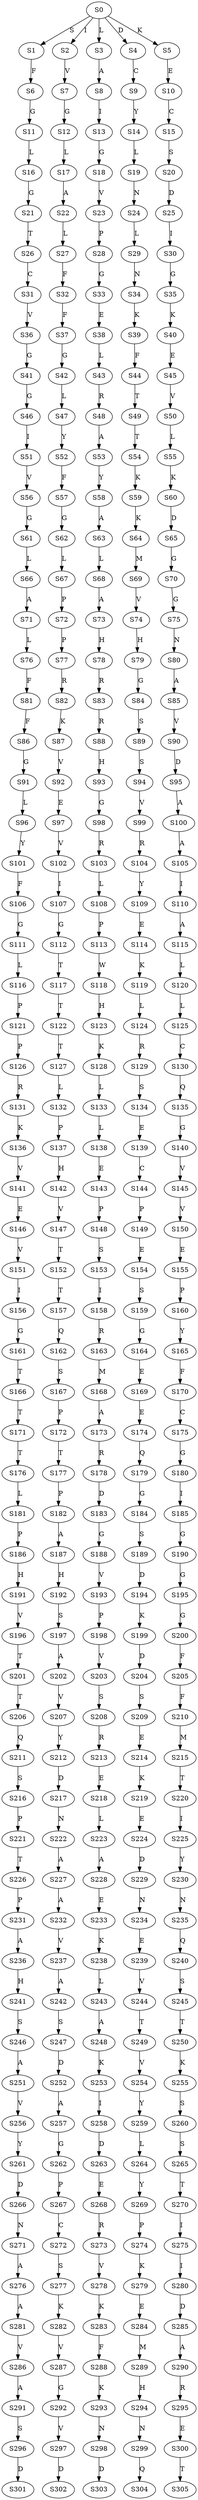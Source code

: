 strict digraph  {
	S0 -> S1 [ label = S ];
	S0 -> S2 [ label = I ];
	S0 -> S3 [ label = L ];
	S0 -> S4 [ label = D ];
	S0 -> S5 [ label = K ];
	S1 -> S6 [ label = F ];
	S2 -> S7 [ label = V ];
	S3 -> S8 [ label = A ];
	S4 -> S9 [ label = C ];
	S5 -> S10 [ label = E ];
	S6 -> S11 [ label = G ];
	S7 -> S12 [ label = G ];
	S8 -> S13 [ label = I ];
	S9 -> S14 [ label = Y ];
	S10 -> S15 [ label = C ];
	S11 -> S16 [ label = L ];
	S12 -> S17 [ label = L ];
	S13 -> S18 [ label = G ];
	S14 -> S19 [ label = L ];
	S15 -> S20 [ label = S ];
	S16 -> S21 [ label = G ];
	S17 -> S22 [ label = A ];
	S18 -> S23 [ label = V ];
	S19 -> S24 [ label = N ];
	S20 -> S25 [ label = D ];
	S21 -> S26 [ label = T ];
	S22 -> S27 [ label = L ];
	S23 -> S28 [ label = P ];
	S24 -> S29 [ label = L ];
	S25 -> S30 [ label = I ];
	S26 -> S31 [ label = C ];
	S27 -> S32 [ label = F ];
	S28 -> S33 [ label = G ];
	S29 -> S34 [ label = N ];
	S30 -> S35 [ label = G ];
	S31 -> S36 [ label = V ];
	S32 -> S37 [ label = F ];
	S33 -> S38 [ label = E ];
	S34 -> S39 [ label = K ];
	S35 -> S40 [ label = K ];
	S36 -> S41 [ label = G ];
	S37 -> S42 [ label = G ];
	S38 -> S43 [ label = L ];
	S39 -> S44 [ label = F ];
	S40 -> S45 [ label = E ];
	S41 -> S46 [ label = G ];
	S42 -> S47 [ label = L ];
	S43 -> S48 [ label = R ];
	S44 -> S49 [ label = T ];
	S45 -> S50 [ label = V ];
	S46 -> S51 [ label = I ];
	S47 -> S52 [ label = Y ];
	S48 -> S53 [ label = A ];
	S49 -> S54 [ label = T ];
	S50 -> S55 [ label = L ];
	S51 -> S56 [ label = V ];
	S52 -> S57 [ label = F ];
	S53 -> S58 [ label = Y ];
	S54 -> S59 [ label = K ];
	S55 -> S60 [ label = K ];
	S56 -> S61 [ label = G ];
	S57 -> S62 [ label = G ];
	S58 -> S63 [ label = A ];
	S59 -> S64 [ label = K ];
	S60 -> S65 [ label = D ];
	S61 -> S66 [ label = L ];
	S62 -> S67 [ label = L ];
	S63 -> S68 [ label = L ];
	S64 -> S69 [ label = M ];
	S65 -> S70 [ label = G ];
	S66 -> S71 [ label = A ];
	S67 -> S72 [ label = P ];
	S68 -> S73 [ label = A ];
	S69 -> S74 [ label = V ];
	S70 -> S75 [ label = G ];
	S71 -> S76 [ label = L ];
	S72 -> S77 [ label = P ];
	S73 -> S78 [ label = H ];
	S74 -> S79 [ label = H ];
	S75 -> S80 [ label = N ];
	S76 -> S81 [ label = F ];
	S77 -> S82 [ label = R ];
	S78 -> S83 [ label = R ];
	S79 -> S84 [ label = G ];
	S80 -> S85 [ label = A ];
	S81 -> S86 [ label = F ];
	S82 -> S87 [ label = K ];
	S83 -> S88 [ label = R ];
	S84 -> S89 [ label = S ];
	S85 -> S90 [ label = V ];
	S86 -> S91 [ label = G ];
	S87 -> S92 [ label = V ];
	S88 -> S93 [ label = H ];
	S89 -> S94 [ label = S ];
	S90 -> S95 [ label = D ];
	S91 -> S96 [ label = L ];
	S92 -> S97 [ label = E ];
	S93 -> S98 [ label = G ];
	S94 -> S99 [ label = V ];
	S95 -> S100 [ label = A ];
	S96 -> S101 [ label = Y ];
	S97 -> S102 [ label = V ];
	S98 -> S103 [ label = R ];
	S99 -> S104 [ label = R ];
	S100 -> S105 [ label = A ];
	S101 -> S106 [ label = F ];
	S102 -> S107 [ label = I ];
	S103 -> S108 [ label = L ];
	S104 -> S109 [ label = Y ];
	S105 -> S110 [ label = I ];
	S106 -> S111 [ label = G ];
	S107 -> S112 [ label = G ];
	S108 -> S113 [ label = P ];
	S109 -> S114 [ label = E ];
	S110 -> S115 [ label = A ];
	S111 -> S116 [ label = L ];
	S112 -> S117 [ label = T ];
	S113 -> S118 [ label = W ];
	S114 -> S119 [ label = K ];
	S115 -> S120 [ label = L ];
	S116 -> S121 [ label = P ];
	S117 -> S122 [ label = T ];
	S118 -> S123 [ label = H ];
	S119 -> S124 [ label = L ];
	S120 -> S125 [ label = L ];
	S121 -> S126 [ label = P ];
	S122 -> S127 [ label = T ];
	S123 -> S128 [ label = K ];
	S124 -> S129 [ label = R ];
	S125 -> S130 [ label = C ];
	S126 -> S131 [ label = R ];
	S127 -> S132 [ label = L ];
	S128 -> S133 [ label = L ];
	S129 -> S134 [ label = S ];
	S130 -> S135 [ label = Q ];
	S131 -> S136 [ label = K ];
	S132 -> S137 [ label = P ];
	S133 -> S138 [ label = L ];
	S134 -> S139 [ label = E ];
	S135 -> S140 [ label = G ];
	S136 -> S141 [ label = V ];
	S137 -> S142 [ label = H ];
	S138 -> S143 [ label = E ];
	S139 -> S144 [ label = C ];
	S140 -> S145 [ label = V ];
	S141 -> S146 [ label = E ];
	S142 -> S147 [ label = V ];
	S143 -> S148 [ label = P ];
	S144 -> S149 [ label = P ];
	S145 -> S150 [ label = V ];
	S146 -> S151 [ label = V ];
	S147 -> S152 [ label = T ];
	S148 -> S153 [ label = S ];
	S149 -> S154 [ label = E ];
	S150 -> S155 [ label = E ];
	S151 -> S156 [ label = I ];
	S152 -> S157 [ label = T ];
	S153 -> S158 [ label = I ];
	S154 -> S159 [ label = S ];
	S155 -> S160 [ label = P ];
	S156 -> S161 [ label = G ];
	S157 -> S162 [ label = Q ];
	S158 -> S163 [ label = R ];
	S159 -> S164 [ label = G ];
	S160 -> S165 [ label = Y ];
	S161 -> S166 [ label = T ];
	S162 -> S167 [ label = S ];
	S163 -> S168 [ label = M ];
	S164 -> S169 [ label = E ];
	S165 -> S170 [ label = F ];
	S166 -> S171 [ label = T ];
	S167 -> S172 [ label = P ];
	S168 -> S173 [ label = A ];
	S169 -> S174 [ label = E ];
	S170 -> S175 [ label = C ];
	S171 -> S176 [ label = T ];
	S172 -> S177 [ label = T ];
	S173 -> S178 [ label = R ];
	S174 -> S179 [ label = Q ];
	S175 -> S180 [ label = G ];
	S176 -> S181 [ label = L ];
	S177 -> S182 [ label = P ];
	S178 -> S183 [ label = D ];
	S179 -> S184 [ label = G ];
	S180 -> S185 [ label = I ];
	S181 -> S186 [ label = P ];
	S182 -> S187 [ label = A ];
	S183 -> S188 [ label = G ];
	S184 -> S189 [ label = S ];
	S185 -> S190 [ label = G ];
	S186 -> S191 [ label = H ];
	S187 -> S192 [ label = H ];
	S188 -> S193 [ label = V ];
	S189 -> S194 [ label = D ];
	S190 -> S195 [ label = G ];
	S191 -> S196 [ label = V ];
	S192 -> S197 [ label = S ];
	S193 -> S198 [ label = P ];
	S194 -> S199 [ label = K ];
	S195 -> S200 [ label = G ];
	S196 -> S201 [ label = T ];
	S197 -> S202 [ label = A ];
	S198 -> S203 [ label = V ];
	S199 -> S204 [ label = D ];
	S200 -> S205 [ label = F ];
	S201 -> S206 [ label = T ];
	S202 -> S207 [ label = V ];
	S203 -> S208 [ label = S ];
	S204 -> S209 [ label = S ];
	S205 -> S210 [ label = F ];
	S206 -> S211 [ label = Q ];
	S207 -> S212 [ label = Y ];
	S208 -> S213 [ label = R ];
	S209 -> S214 [ label = E ];
	S210 -> S215 [ label = M ];
	S211 -> S216 [ label = S ];
	S212 -> S217 [ label = D ];
	S213 -> S218 [ label = E ];
	S214 -> S219 [ label = K ];
	S215 -> S220 [ label = T ];
	S216 -> S221 [ label = P ];
	S217 -> S222 [ label = N ];
	S218 -> S223 [ label = L ];
	S219 -> S224 [ label = E ];
	S220 -> S225 [ label = I ];
	S221 -> S226 [ label = T ];
	S222 -> S227 [ label = A ];
	S223 -> S228 [ label = A ];
	S224 -> S229 [ label = D ];
	S225 -> S230 [ label = Y ];
	S226 -> S231 [ label = P ];
	S227 -> S232 [ label = A ];
	S228 -> S233 [ label = E ];
	S229 -> S234 [ label = N ];
	S230 -> S235 [ label = N ];
	S231 -> S236 [ label = A ];
	S232 -> S237 [ label = V ];
	S233 -> S238 [ label = K ];
	S234 -> S239 [ label = E ];
	S235 -> S240 [ label = Q ];
	S236 -> S241 [ label = H ];
	S237 -> S242 [ label = A ];
	S238 -> S243 [ label = L ];
	S239 -> S244 [ label = V ];
	S240 -> S245 [ label = S ];
	S241 -> S246 [ label = S ];
	S242 -> S247 [ label = S ];
	S243 -> S248 [ label = A ];
	S244 -> S249 [ label = T ];
	S245 -> S250 [ label = T ];
	S246 -> S251 [ label = A ];
	S247 -> S252 [ label = D ];
	S248 -> S253 [ label = K ];
	S249 -> S254 [ label = V ];
	S250 -> S255 [ label = K ];
	S251 -> S256 [ label = V ];
	S252 -> S257 [ label = A ];
	S253 -> S258 [ label = I ];
	S254 -> S259 [ label = Y ];
	S255 -> S260 [ label = S ];
	S256 -> S261 [ label = Y ];
	S257 -> S262 [ label = G ];
	S258 -> S263 [ label = D ];
	S259 -> S264 [ label = L ];
	S260 -> S265 [ label = S ];
	S261 -> S266 [ label = D ];
	S262 -> S267 [ label = P ];
	S263 -> S268 [ label = E ];
	S264 -> S269 [ label = Y ];
	S265 -> S270 [ label = T ];
	S266 -> S271 [ label = N ];
	S267 -> S272 [ label = C ];
	S268 -> S273 [ label = R ];
	S269 -> S274 [ label = P ];
	S270 -> S275 [ label = I ];
	S271 -> S276 [ label = A ];
	S272 -> S277 [ label = S ];
	S273 -> S278 [ label = V ];
	S274 -> S279 [ label = K ];
	S275 -> S280 [ label = I ];
	S276 -> S281 [ label = A ];
	S277 -> S282 [ label = K ];
	S278 -> S283 [ label = K ];
	S279 -> S284 [ label = E ];
	S280 -> S285 [ label = D ];
	S281 -> S286 [ label = V ];
	S282 -> S287 [ label = V ];
	S283 -> S288 [ label = F ];
	S284 -> S289 [ label = M ];
	S285 -> S290 [ label = A ];
	S286 -> S291 [ label = A ];
	S287 -> S292 [ label = G ];
	S288 -> S293 [ label = K ];
	S289 -> S294 [ label = H ];
	S290 -> S295 [ label = R ];
	S291 -> S296 [ label = S ];
	S292 -> S297 [ label = V ];
	S293 -> S298 [ label = N ];
	S294 -> S299 [ label = N ];
	S295 -> S300 [ label = E ];
	S296 -> S301 [ label = D ];
	S297 -> S302 [ label = D ];
	S298 -> S303 [ label = D ];
	S299 -> S304 [ label = Q ];
	S300 -> S305 [ label = T ];
}
